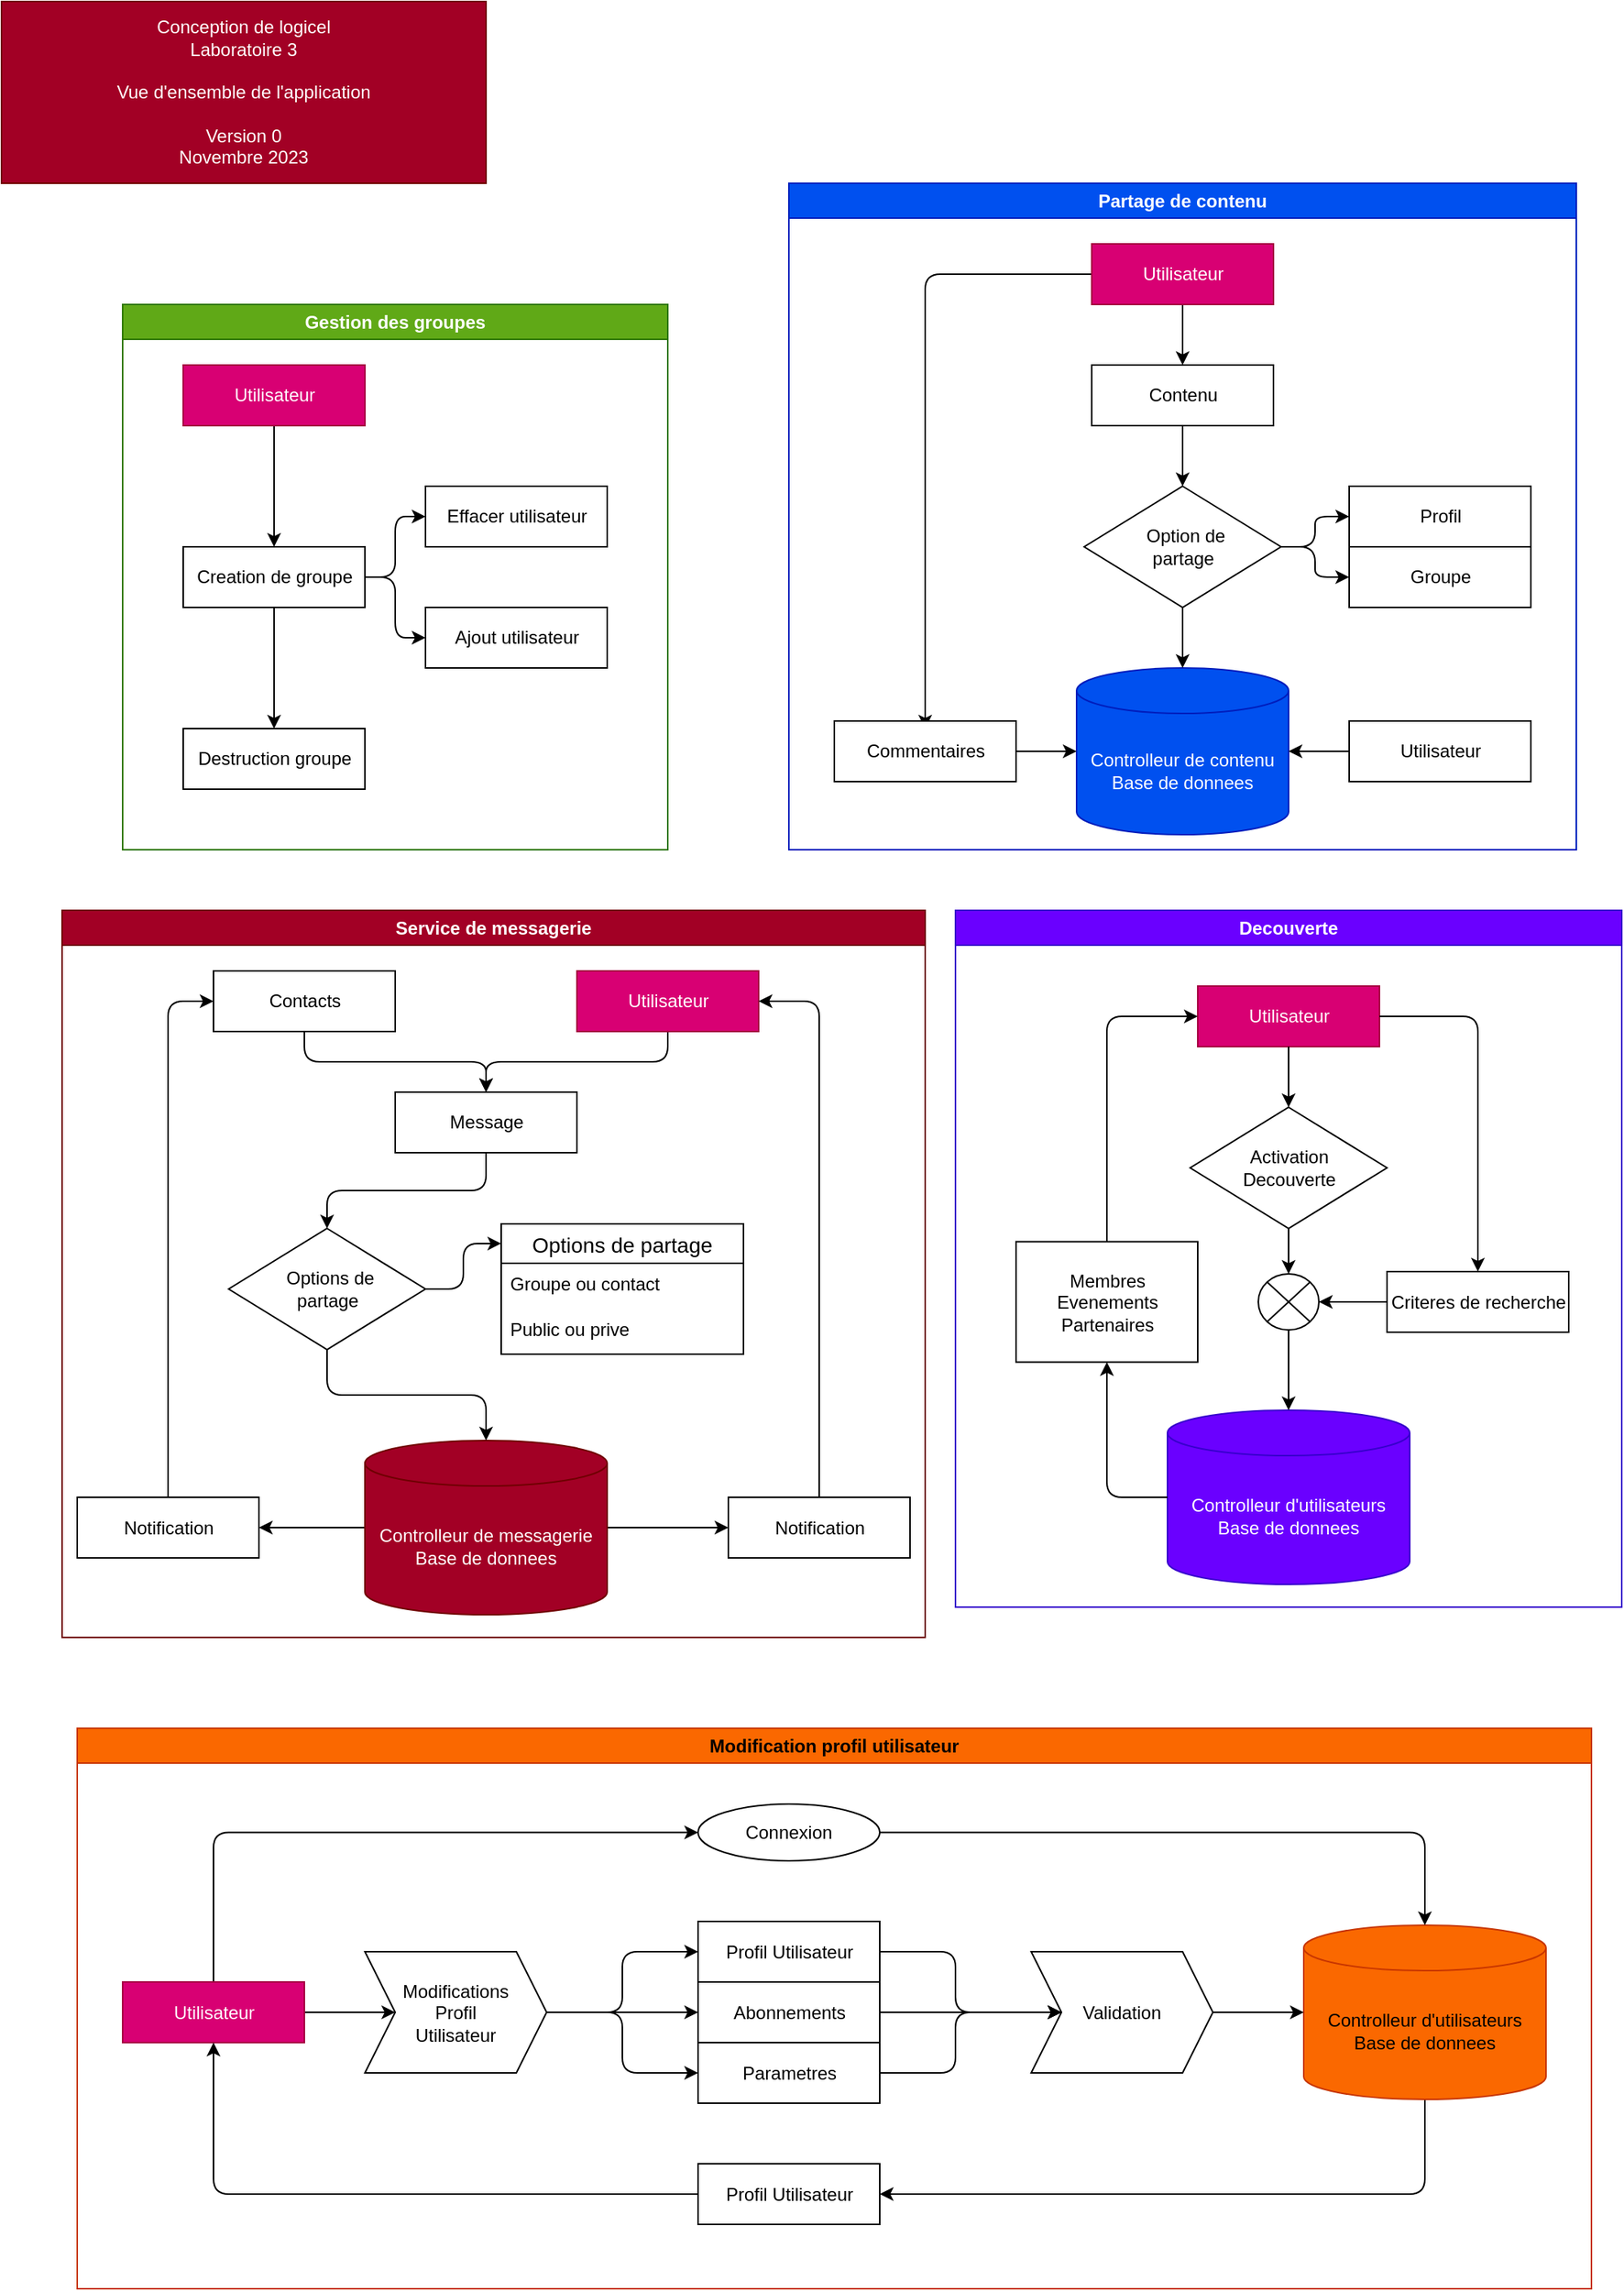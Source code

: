 <mxfile>
    <diagram id="haCYDGVRe8IbIqYVvX6t" name="VUE D&quot;ENSEMBLE">
        <mxGraphModel dx="1035" dy="927" grid="1" gridSize="10" guides="1" tooltips="1" connect="1" arrows="1" fold="1" page="1" pageScale="1" pageWidth="1100" pageHeight="1700" math="0" shadow="0">
            <root>
                <mxCell id="0"/>
                <mxCell id="1" parent="0"/>
                <mxCell id="2" value="Conception de logicel&lt;br&gt;Laboratoire 3&lt;br&gt;&lt;br&gt;Vue d'ensemble de l'application&lt;br&gt;&lt;br&gt;Version 0&lt;br&gt;Novembre 2023" style="rounded=0;whiteSpace=wrap;html=1;fillColor=#a20025;fontColor=#ffffff;strokeColor=#6F0000;" parent="1" vertex="1">
                    <mxGeometry width="320" height="120" as="geometry"/>
                </mxCell>
                <mxCell id="10" style="edgeStyle=orthogonalEdgeStyle;html=1;exitX=0.5;exitY=1;exitDx=0;exitDy=0;" parent="1" source="3" target="4" edge="1">
                    <mxGeometry relative="1" as="geometry"/>
                </mxCell>
                <mxCell id="3" value="Utilisateur" style="html=1;fillColor=#d80073;fontColor=#ffffff;strokeColor=#A50040;" parent="1" vertex="1">
                    <mxGeometry x="120" y="240" width="120" height="40" as="geometry"/>
                </mxCell>
                <mxCell id="8" style="edgeStyle=orthogonalEdgeStyle;html=1;exitX=1;exitY=0.5;exitDx=0;exitDy=0;entryX=0;entryY=0.5;entryDx=0;entryDy=0;" parent="1" source="4" target="6" edge="1">
                    <mxGeometry relative="1" as="geometry"/>
                </mxCell>
                <mxCell id="9" style="edgeStyle=orthogonalEdgeStyle;html=1;exitX=1;exitY=0.5;exitDx=0;exitDy=0;entryX=0;entryY=0.5;entryDx=0;entryDy=0;" parent="1" source="4" target="5" edge="1">
                    <mxGeometry relative="1" as="geometry"/>
                </mxCell>
                <mxCell id="11" style="edgeStyle=orthogonalEdgeStyle;html=1;exitX=0.5;exitY=1;exitDx=0;exitDy=0;entryX=0.5;entryY=0;entryDx=0;entryDy=0;" parent="1" source="4" target="7" edge="1">
                    <mxGeometry relative="1" as="geometry"/>
                </mxCell>
                <mxCell id="4" value="Creation de groupe" style="html=1;" parent="1" vertex="1">
                    <mxGeometry x="120" y="360" width="120" height="40" as="geometry"/>
                </mxCell>
                <mxCell id="5" value="Ajout utilisateur" style="html=1;" parent="1" vertex="1">
                    <mxGeometry x="280" y="400" width="120" height="40" as="geometry"/>
                </mxCell>
                <mxCell id="6" value="Effacer utilisateur" style="html=1;" parent="1" vertex="1">
                    <mxGeometry x="280" y="320" width="120" height="40" as="geometry"/>
                </mxCell>
                <mxCell id="7" value="Destruction groupe" style="html=1;" parent="1" vertex="1">
                    <mxGeometry x="120" y="480" width="120" height="40" as="geometry"/>
                </mxCell>
                <mxCell id="12" value="Gestion des groupes" style="swimlane;whiteSpace=wrap;html=1;fillColor=#60a917;fontColor=#ffffff;strokeColor=#2D7600;" parent="1" vertex="1">
                    <mxGeometry x="80" y="200" width="360" height="360" as="geometry"/>
                </mxCell>
                <mxCell id="19" style="edgeStyle=orthogonalEdgeStyle;html=1;exitX=0.5;exitY=1;exitDx=0;exitDy=0;" parent="1" source="13" target="18" edge="1">
                    <mxGeometry relative="1" as="geometry"/>
                </mxCell>
                <mxCell id="13" value="Contenu" style="html=1;" parent="1" vertex="1">
                    <mxGeometry x="720" y="240" width="120" height="40" as="geometry"/>
                </mxCell>
                <mxCell id="15" value="Controlleur de contenu&lt;br&gt;Base de donnees" style="shape=cylinder3;whiteSpace=wrap;html=1;boundedLbl=1;backgroundOutline=1;size=15;fillColor=#0050ef;fontColor=#ffffff;strokeColor=#001DBC;" parent="1" vertex="1">
                    <mxGeometry x="710" y="440" width="140" height="110" as="geometry"/>
                </mxCell>
                <mxCell id="17" style="edgeStyle=orthogonalEdgeStyle;html=1;exitX=0.5;exitY=1;exitDx=0;exitDy=0;" parent="1" source="16" target="13" edge="1">
                    <mxGeometry relative="1" as="geometry"/>
                </mxCell>
                <mxCell id="29" style="edgeStyle=orthogonalEdgeStyle;html=1;exitX=0;exitY=0.5;exitDx=0;exitDy=0;entryX=0.5;entryY=0.125;entryDx=0;entryDy=0;entryPerimeter=0;" parent="1" source="16" target="27" edge="1">
                    <mxGeometry relative="1" as="geometry"/>
                </mxCell>
                <mxCell id="16" value="Utilisateur" style="html=1;fillColor=#d80073;fontColor=#ffffff;strokeColor=#A50040;" parent="1" vertex="1">
                    <mxGeometry x="720" y="160" width="120" height="40" as="geometry"/>
                </mxCell>
                <mxCell id="20" style="edgeStyle=orthogonalEdgeStyle;html=1;exitX=0.5;exitY=1;exitDx=0;exitDy=0;" parent="1" source="18" target="15" edge="1">
                    <mxGeometry relative="1" as="geometry"/>
                </mxCell>
                <mxCell id="25" style="edgeStyle=orthogonalEdgeStyle;html=1;exitX=1;exitY=0.5;exitDx=0;exitDy=0;" parent="1" source="18" target="23" edge="1">
                    <mxGeometry relative="1" as="geometry"/>
                </mxCell>
                <mxCell id="26" style="edgeStyle=orthogonalEdgeStyle;html=1;exitX=1;exitY=0.5;exitDx=0;exitDy=0;entryX=0;entryY=0.5;entryDx=0;entryDy=0;" parent="1" source="18" target="24" edge="1">
                    <mxGeometry relative="1" as="geometry"/>
                </mxCell>
                <mxCell id="18" value="&amp;nbsp;Option de&lt;br&gt;partage" style="shape=rhombus;html=1;dashed=0;whitespace=wrap;perimeter=rhombusPerimeter;" parent="1" vertex="1">
                    <mxGeometry x="715" y="320" width="130" height="80" as="geometry"/>
                </mxCell>
                <mxCell id="22" style="edgeStyle=orthogonalEdgeStyle;html=1;exitX=0;exitY=0.5;exitDx=0;exitDy=0;" parent="1" source="21" target="15" edge="1">
                    <mxGeometry relative="1" as="geometry"/>
                </mxCell>
                <mxCell id="21" value="Utilisateur" style="html=1;" parent="1" vertex="1">
                    <mxGeometry x="890" y="475" width="120" height="40" as="geometry"/>
                </mxCell>
                <mxCell id="23" value="Profil" style="html=1;" parent="1" vertex="1">
                    <mxGeometry x="890" y="320" width="120" height="40" as="geometry"/>
                </mxCell>
                <mxCell id="24" value="Groupe" style="html=1;" parent="1" vertex="1">
                    <mxGeometry x="890" y="360" width="120" height="40" as="geometry"/>
                </mxCell>
                <mxCell id="28" style="edgeStyle=orthogonalEdgeStyle;html=1;exitX=1;exitY=0.5;exitDx=0;exitDy=0;" parent="1" source="27" target="15" edge="1">
                    <mxGeometry relative="1" as="geometry"/>
                </mxCell>
                <mxCell id="27" value="Commentaires" style="html=1;" parent="1" vertex="1">
                    <mxGeometry x="550" y="475" width="120" height="40" as="geometry"/>
                </mxCell>
                <mxCell id="30" value="Partage de contenu" style="swimlane;whiteSpace=wrap;html=1;fillColor=#0050ef;fontColor=#ffffff;strokeColor=#001DBC;" parent="1" vertex="1">
                    <mxGeometry x="520" y="120" width="520" height="440" as="geometry"/>
                </mxCell>
                <mxCell id="36" style="edgeStyle=orthogonalEdgeStyle;html=1;exitX=0.5;exitY=1;exitDx=0;exitDy=0;" parent="1" source="31" target="34" edge="1">
                    <mxGeometry relative="1" as="geometry"/>
                </mxCell>
                <mxCell id="31" value="Utilisateur" style="html=1;fillColor=#d80073;fontColor=#ffffff;strokeColor=#A50040;" parent="1" vertex="1">
                    <mxGeometry x="380" y="640" width="120" height="40" as="geometry"/>
                </mxCell>
                <mxCell id="43" style="edgeStyle=orthogonalEdgeStyle;html=1;exitX=0;exitY=0.5;exitDx=0;exitDy=0;exitPerimeter=0;" parent="1" source="32" target="39" edge="1">
                    <mxGeometry relative="1" as="geometry"/>
                </mxCell>
                <mxCell id="47" style="edgeStyle=orthogonalEdgeStyle;html=1;exitX=1;exitY=0.5;exitDx=0;exitDy=0;exitPerimeter=0;" parent="1" source="32" target="46" edge="1">
                    <mxGeometry relative="1" as="geometry"/>
                </mxCell>
                <mxCell id="32" value="Controlleur de messagerie&lt;br&gt;Base de donnees" style="shape=cylinder3;whiteSpace=wrap;html=1;boundedLbl=1;backgroundOutline=1;size=15;fillColor=#a20025;fontColor=#ffffff;strokeColor=#6F0000;" parent="1" vertex="1">
                    <mxGeometry x="240" y="950" width="160" height="115" as="geometry"/>
                </mxCell>
                <mxCell id="44" style="edgeStyle=orthogonalEdgeStyle;html=1;exitX=0.5;exitY=1;exitDx=0;exitDy=0;" parent="1" source="33" target="34" edge="1">
                    <mxGeometry relative="1" as="geometry"/>
                </mxCell>
                <mxCell id="33" value="Contacts" style="html=1;" parent="1" vertex="1">
                    <mxGeometry x="140" y="640" width="120" height="40" as="geometry"/>
                </mxCell>
                <mxCell id="37" style="edgeStyle=orthogonalEdgeStyle;html=1;exitX=0.5;exitY=1;exitDx=0;exitDy=0;" parent="1" source="34" target="35" edge="1">
                    <mxGeometry relative="1" as="geometry"/>
                </mxCell>
                <mxCell id="34" value="Message" style="html=1;" parent="1" vertex="1">
                    <mxGeometry x="260" y="720" width="120" height="40" as="geometry"/>
                </mxCell>
                <mxCell id="42" style="edgeStyle=orthogonalEdgeStyle;html=1;exitX=0.5;exitY=1;exitDx=0;exitDy=0;" parent="1" source="35" target="32" edge="1">
                    <mxGeometry relative="1" as="geometry"/>
                </mxCell>
                <mxCell id="62" style="edgeStyle=orthogonalEdgeStyle;html=1;exitX=1;exitY=0.5;exitDx=0;exitDy=0;entryX=0;entryY=0.151;entryDx=0;entryDy=0;entryPerimeter=0;" parent="1" source="35" target="57" edge="1">
                    <mxGeometry relative="1" as="geometry"/>
                </mxCell>
                <mxCell id="35" value="&amp;nbsp;Options de&lt;br&gt;partage" style="shape=rhombus;html=1;dashed=0;whitespace=wrap;perimeter=rhombusPerimeter;" parent="1" vertex="1">
                    <mxGeometry x="150" y="810" width="130" height="80" as="geometry"/>
                </mxCell>
                <mxCell id="55" style="edgeStyle=orthogonalEdgeStyle;html=1;exitX=0.5;exitY=0;exitDx=0;exitDy=0;entryX=0;entryY=0.5;entryDx=0;entryDy=0;" parent="1" source="39" target="33" edge="1">
                    <mxGeometry relative="1" as="geometry"/>
                </mxCell>
                <mxCell id="39" value="Notification" style="html=1;" parent="1" vertex="1">
                    <mxGeometry x="50" y="987.5" width="120" height="40" as="geometry"/>
                </mxCell>
                <mxCell id="56" style="edgeStyle=orthogonalEdgeStyle;html=1;exitX=0.5;exitY=0;exitDx=0;exitDy=0;entryX=1;entryY=0.5;entryDx=0;entryDy=0;" parent="1" source="46" target="31" edge="1">
                    <mxGeometry relative="1" as="geometry"/>
                </mxCell>
                <mxCell id="46" value="Notification" style="html=1;" parent="1" vertex="1">
                    <mxGeometry x="480" y="987.5" width="120" height="40" as="geometry"/>
                </mxCell>
                <mxCell id="57" value="Options de partage" style="swimlane;fontStyle=0;childLayout=stackLayout;horizontal=1;startSize=26;horizontalStack=0;resizeParent=1;resizeParentMax=0;resizeLast=0;collapsible=1;marginBottom=0;align=center;fontSize=14;" parent="1" vertex="1">
                    <mxGeometry x="330" y="807" width="160" height="86" as="geometry"/>
                </mxCell>
                <mxCell id="58" value="Groupe ou contact" style="text;strokeColor=none;fillColor=none;spacingLeft=4;spacingRight=4;overflow=hidden;rotatable=0;points=[[0,0.5],[1,0.5]];portConstraint=eastwest;fontSize=12;" parent="57" vertex="1">
                    <mxGeometry y="26" width="160" height="30" as="geometry"/>
                </mxCell>
                <mxCell id="59" value="Public ou prive " style="text;strokeColor=none;fillColor=none;spacingLeft=4;spacingRight=4;overflow=hidden;rotatable=0;points=[[0,0.5],[1,0.5]];portConstraint=eastwest;fontSize=12;" parent="57" vertex="1">
                    <mxGeometry y="56" width="160" height="30" as="geometry"/>
                </mxCell>
                <mxCell id="63" value="Service de messagerie" style="swimlane;whiteSpace=wrap;html=1;fillColor=#a20025;fontColor=#ffffff;strokeColor=#6F0000;" parent="1" vertex="1">
                    <mxGeometry x="40" y="600" width="570" height="480" as="geometry"/>
                </mxCell>
                <mxCell id="78" value="Decouverte" style="swimlane;whiteSpace=wrap;html=1;fillColor=#6a00ff;fontColor=#ffffff;strokeColor=#3700CC;" parent="1" vertex="1">
                    <mxGeometry x="630" y="600" width="440" height="460" as="geometry"/>
                </mxCell>
                <mxCell id="64" value="Controlleur d'utilisateurs&lt;br&gt;Base de donnees" style="shape=cylinder3;whiteSpace=wrap;html=1;boundedLbl=1;backgroundOutline=1;size=15;fillColor=#6a00ff;fontColor=#ffffff;strokeColor=#3700CC;" parent="78" vertex="1">
                    <mxGeometry x="140" y="330" width="160" height="115" as="geometry"/>
                </mxCell>
                <mxCell id="65" value="Utilisateur" style="html=1;fillColor=#d80073;fontColor=#ffffff;strokeColor=#A50040;" parent="78" vertex="1">
                    <mxGeometry x="160" y="50" width="120" height="40" as="geometry"/>
                </mxCell>
                <mxCell id="66" value="Activation&lt;br&gt;Decouverte" style="shape=rhombus;html=1;dashed=0;whitespace=wrap;perimeter=rhombusPerimeter;" parent="78" vertex="1">
                    <mxGeometry x="155" y="130" width="130" height="80" as="geometry"/>
                </mxCell>
                <mxCell id="68" style="edgeStyle=orthogonalEdgeStyle;html=1;exitX=0.5;exitY=1;exitDx=0;exitDy=0;" parent="78" source="65" target="66" edge="1">
                    <mxGeometry relative="1" as="geometry"/>
                </mxCell>
                <mxCell id="73" style="edgeStyle=orthogonalEdgeStyle;html=1;exitX=0.5;exitY=1;exitDx=0;exitDy=0;" parent="78" source="67" target="64" edge="1">
                    <mxGeometry relative="1" as="geometry"/>
                </mxCell>
                <mxCell id="67" value="" style="shape=sumEllipse;perimeter=ellipsePerimeter;whiteSpace=wrap;html=1;backgroundOutline=1;" parent="78" vertex="1">
                    <mxGeometry x="200" y="240" width="40" height="37" as="geometry"/>
                </mxCell>
                <mxCell id="69" style="edgeStyle=orthogonalEdgeStyle;html=1;exitX=0.5;exitY=1;exitDx=0;exitDy=0;" parent="78" source="66" target="67" edge="1">
                    <mxGeometry relative="1" as="geometry"/>
                </mxCell>
                <mxCell id="72" style="edgeStyle=orthogonalEdgeStyle;html=1;exitX=0;exitY=0.5;exitDx=0;exitDy=0;entryX=1;entryY=0.5;entryDx=0;entryDy=0;" parent="78" source="70" target="67" edge="1">
                    <mxGeometry relative="1" as="geometry"/>
                </mxCell>
                <mxCell id="70" value="Criteres de recherche" style="html=1;" parent="78" vertex="1">
                    <mxGeometry x="285" y="238.5" width="120" height="40" as="geometry"/>
                </mxCell>
                <mxCell id="71" style="edgeStyle=orthogonalEdgeStyle;html=1;exitX=1;exitY=0.5;exitDx=0;exitDy=0;" parent="78" source="65" target="70" edge="1">
                    <mxGeometry relative="1" as="geometry"/>
                </mxCell>
                <mxCell id="75" style="edgeStyle=orthogonalEdgeStyle;html=1;exitX=0.5;exitY=0;exitDx=0;exitDy=0;entryX=0;entryY=0.5;entryDx=0;entryDy=0;" parent="78" source="74" target="65" edge="1">
                    <mxGeometry relative="1" as="geometry"/>
                </mxCell>
                <mxCell id="74" value="Membres&lt;br&gt;Evenements&lt;br&gt;Partenaires" style="html=1;" parent="78" vertex="1">
                    <mxGeometry x="40" y="218.75" width="120" height="79.5" as="geometry"/>
                </mxCell>
                <mxCell id="77" style="edgeStyle=orthogonalEdgeStyle;html=1;exitX=0;exitY=0.5;exitDx=0;exitDy=0;exitPerimeter=0;" parent="78" source="64" target="74" edge="1">
                    <mxGeometry relative="1" as="geometry"/>
                </mxCell>
                <mxCell id="88" style="edgeStyle=orthogonalEdgeStyle;html=1;exitX=0.5;exitY=1;exitDx=0;exitDy=0;exitPerimeter=0;entryX=1;entryY=0.5;entryDx=0;entryDy=0;" parent="1" source="80" target="84" edge="1">
                    <mxGeometry relative="1" as="geometry"/>
                </mxCell>
                <mxCell id="80" value="Controlleur d'utilisateurs&lt;br&gt;Base de donnees" style="shape=cylinder3;whiteSpace=wrap;html=1;boundedLbl=1;backgroundOutline=1;size=15;fillColor=#fa6800;fontColor=#000000;strokeColor=#C73500;" parent="1" vertex="1">
                    <mxGeometry x="860" y="1270" width="160" height="115" as="geometry"/>
                </mxCell>
                <mxCell id="86" style="edgeStyle=orthogonalEdgeStyle;html=1;exitX=0.5;exitY=0;exitDx=0;exitDy=0;entryX=0;entryY=0.5;entryDx=0;entryDy=0;" parent="1" source="81" target="85" edge="1">
                    <mxGeometry relative="1" as="geometry"/>
                </mxCell>
                <mxCell id="101" style="edgeStyle=orthogonalEdgeStyle;html=1;exitX=1;exitY=0.5;exitDx=0;exitDy=0;" parent="1" source="81" target="83" edge="1">
                    <mxGeometry relative="1" as="geometry"/>
                </mxCell>
                <mxCell id="81" value="Utilisateur" style="html=1;fillColor=#d80073;fontColor=#ffffff;strokeColor=#A50040;" parent="1" vertex="1">
                    <mxGeometry x="80" y="1307.5" width="120" height="40" as="geometry"/>
                </mxCell>
                <mxCell id="94" style="edgeStyle=orthogonalEdgeStyle;html=1;exitX=1;exitY=0.5;exitDx=0;exitDy=0;" parent="1" source="83" target="91" edge="1">
                    <mxGeometry relative="1" as="geometry"/>
                </mxCell>
                <mxCell id="95" style="edgeStyle=orthogonalEdgeStyle;html=1;exitX=1;exitY=0.5;exitDx=0;exitDy=0;entryX=0;entryY=0.5;entryDx=0;entryDy=0;" parent="1" source="83" target="93" edge="1">
                    <mxGeometry relative="1" as="geometry"/>
                </mxCell>
                <mxCell id="96" style="edgeStyle=orthogonalEdgeStyle;html=1;exitX=1;exitY=0.5;exitDx=0;exitDy=0;" parent="1" source="83" target="92" edge="1">
                    <mxGeometry relative="1" as="geometry"/>
                </mxCell>
                <mxCell id="83" value="Modifications&lt;br&gt;Profil&lt;br&gt;Utilisateur" style="shape=step;perimeter=stepPerimeter;whiteSpace=wrap;html=1;fixedSize=1;" parent="1" vertex="1">
                    <mxGeometry x="240" y="1287.5" width="120" height="80" as="geometry"/>
                </mxCell>
                <mxCell id="89" style="edgeStyle=orthogonalEdgeStyle;html=1;exitX=0;exitY=0.5;exitDx=0;exitDy=0;" parent="1" source="84" target="81" edge="1">
                    <mxGeometry relative="1" as="geometry"/>
                </mxCell>
                <mxCell id="84" value="Profil Utilisateur" style="html=1;" parent="1" vertex="1">
                    <mxGeometry x="460" y="1427.5" width="120" height="40" as="geometry"/>
                </mxCell>
                <mxCell id="87" style="edgeStyle=orthogonalEdgeStyle;html=1;exitX=1;exitY=0.5;exitDx=0;exitDy=0;" parent="1" source="85" target="80" edge="1">
                    <mxGeometry relative="1" as="geometry"/>
                </mxCell>
                <mxCell id="85" value="Connexion" style="ellipse;whiteSpace=wrap;html=1;" parent="1" vertex="1">
                    <mxGeometry x="460" y="1190" width="120" height="37.5" as="geometry"/>
                </mxCell>
                <mxCell id="98" style="edgeStyle=orthogonalEdgeStyle;html=1;exitX=1;exitY=0.5;exitDx=0;exitDy=0;entryX=0;entryY=0.5;entryDx=0;entryDy=0;" parent="1" source="91" target="97" edge="1">
                    <mxGeometry relative="1" as="geometry"/>
                </mxCell>
                <mxCell id="91" value="Profil Utilisateur" style="html=1;" parent="1" vertex="1">
                    <mxGeometry x="460" y="1267.5" width="120" height="40" as="geometry"/>
                </mxCell>
                <mxCell id="99" style="edgeStyle=orthogonalEdgeStyle;html=1;exitX=1;exitY=0.5;exitDx=0;exitDy=0;" parent="1" source="92" target="97" edge="1">
                    <mxGeometry relative="1" as="geometry"/>
                </mxCell>
                <mxCell id="92" value="Abonnements" style="html=1;" parent="1" vertex="1">
                    <mxGeometry x="460" y="1307.5" width="120" height="40" as="geometry"/>
                </mxCell>
                <mxCell id="100" style="edgeStyle=orthogonalEdgeStyle;html=1;exitX=1;exitY=0.5;exitDx=0;exitDy=0;" parent="1" source="93" target="97" edge="1">
                    <mxGeometry relative="1" as="geometry"/>
                </mxCell>
                <mxCell id="93" value="Parametres" style="html=1;" parent="1" vertex="1">
                    <mxGeometry x="460" y="1347.5" width="120" height="40" as="geometry"/>
                </mxCell>
                <mxCell id="102" style="edgeStyle=orthogonalEdgeStyle;html=1;exitX=1;exitY=0.5;exitDx=0;exitDy=0;" parent="1" source="97" target="80" edge="1">
                    <mxGeometry relative="1" as="geometry"/>
                </mxCell>
                <mxCell id="97" value="Validation" style="shape=step;perimeter=stepPerimeter;whiteSpace=wrap;html=1;fixedSize=1;" parent="1" vertex="1">
                    <mxGeometry x="680" y="1287.5" width="120" height="80" as="geometry"/>
                </mxCell>
                <mxCell id="103" value="Modification profil utilisateur" style="swimlane;whiteSpace=wrap;html=1;fillColor=#fa6800;fontColor=#000000;strokeColor=#C73500;" parent="1" vertex="1">
                    <mxGeometry x="50" y="1140" width="1000" height="370" as="geometry"/>
                </mxCell>
            </root>
        </mxGraphModel>
    </diagram>
    <diagram id="UFdiIFnc5HN6pGQML-RX" name="NOTIFICATION">
        <mxGraphModel dx="1479" dy="1324" grid="1" gridSize="10" guides="1" tooltips="1" connect="1" arrows="1" fold="1" page="1" pageScale="1" pageWidth="1400" pageHeight="850" math="0" shadow="0">
            <root>
                <mxCell id="0"/>
                <mxCell id="1" parent="0"/>
                <mxCell id="l0NX0rqQ7C8WN52qhcHU-1" value="Conception de logicel&lt;br&gt;Laboratoire 3&lt;br&gt;&lt;br&gt;Gestion des notifications&lt;br&gt;&lt;br&gt;Version 0&lt;br&gt;Novembre 2023" style="rounded=0;whiteSpace=wrap;html=1;fillColor=#a20025;fontColor=#ffffff;strokeColor=#6F0000;" parent="1" vertex="1">
                    <mxGeometry x="1080" width="320" height="120" as="geometry"/>
                </mxCell>
                <mxCell id="R3AlAm0W0zi-2Ks8pdnL-26" style="edgeStyle=orthogonalEdgeStyle;html=1;exitX=0.5;exitY=1;exitDx=0;exitDy=0;exitPerimeter=0;" parent="1" source="R3AlAm0W0zi-2Ks8pdnL-1" target="R3AlAm0W0zi-2Ks8pdnL-25" edge="1">
                    <mxGeometry relative="1" as="geometry"/>
                </mxCell>
                <mxCell id="R3AlAm0W0zi-2Ks8pdnL-36" style="edgeStyle=orthogonalEdgeStyle;html=1;exitX=1;exitY=0.5;exitDx=0;exitDy=0;exitPerimeter=0;" parent="1" source="R3AlAm0W0zi-2Ks8pdnL-1" target="R3AlAm0W0zi-2Ks8pdnL-35" edge="1">
                    <mxGeometry relative="1" as="geometry"/>
                </mxCell>
                <mxCell id="R3AlAm0W0zi-2Ks8pdnL-56" style="edgeStyle=orthogonalEdgeStyle;html=1;exitX=0.145;exitY=0;exitDx=0;exitDy=4.35;exitPerimeter=0;entryX=1;entryY=0.5;entryDx=0;entryDy=0;" parent="1" source="R3AlAm0W0zi-2Ks8pdnL-1" target="R3AlAm0W0zi-2Ks8pdnL-22" edge="1">
                    <mxGeometry relative="1" as="geometry">
                        <Array as="points">
                            <mxPoint x="698" y="160"/>
                        </Array>
                    </mxGeometry>
                </mxCell>
                <mxCell id="R3AlAm0W0zi-2Ks8pdnL-1" value="Controlleur de messagerie&lt;br&gt;Base de donnees" style="shape=cylinder3;whiteSpace=wrap;html=1;boundedLbl=1;backgroundOutline=1;size=15;fillColor=#a20025;fontColor=#ffffff;strokeColor=#6F0000;" parent="1" vertex="1">
                    <mxGeometry x="675" y="325" width="160" height="115" as="geometry"/>
                </mxCell>
                <mxCell id="R3AlAm0W0zi-2Ks8pdnL-51" style="edgeStyle=orthogonalEdgeStyle;html=1;exitX=0.5;exitY=1;exitDx=0;exitDy=0;entryX=0.5;entryY=0;entryDx=0;entryDy=0;" parent="1" source="R3AlAm0W0zi-2Ks8pdnL-2" target="R3AlAm0W0zi-2Ks8pdnL-50" edge="1">
                    <mxGeometry relative="1" as="geometry"/>
                </mxCell>
                <mxCell id="R3AlAm0W0zi-2Ks8pdnL-52" style="edgeStyle=orthogonalEdgeStyle;html=1;exitX=0.5;exitY=1;exitDx=0;exitDy=0;" parent="1" source="R3AlAm0W0zi-2Ks8pdnL-2" target="R3AlAm0W0zi-2Ks8pdnL-10" edge="1">
                    <mxGeometry relative="1" as="geometry"/>
                </mxCell>
                <mxCell id="R3AlAm0W0zi-2Ks8pdnL-2" value="Partenaire" style="rounded=0;whiteSpace=wrap;html=1;fillColor=#d80073;fontColor=#ffffff;strokeColor=#A50040;" parent="1" vertex="1">
                    <mxGeometry x="205" y="140" width="120" height="40" as="geometry"/>
                </mxCell>
                <mxCell id="6qpf-OhKiiXSJHIyFdE2-2" style="edgeStyle=orthogonalEdgeStyle;html=1;exitX=0.5;exitY=1;exitDx=0;exitDy=0;entryX=0.5;entryY=0;entryDx=0;entryDy=0;" parent="1" source="R3AlAm0W0zi-2Ks8pdnL-3" target="6qpf-OhKiiXSJHIyFdE2-1" edge="1">
                    <mxGeometry relative="1" as="geometry"/>
                </mxCell>
                <mxCell id="Zm-BFcqicCEameqNaV_R-4" style="edgeStyle=none;html=1;exitX=1;exitY=0.5;exitDx=0;exitDy=0;" edge="1" parent="1" source="R3AlAm0W0zi-2Ks8pdnL-3" target="Zm-BFcqicCEameqNaV_R-2">
                    <mxGeometry relative="1" as="geometry"/>
                </mxCell>
                <mxCell id="Zm-BFcqicCEameqNaV_R-5" style="edgeStyle=orthogonalEdgeStyle;html=1;exitX=1;exitY=0.5;exitDx=0;exitDy=0;entryX=0;entryY=0.5;entryDx=0;entryDy=0;" edge="1" parent="1" source="R3AlAm0W0zi-2Ks8pdnL-3" target="Zm-BFcqicCEameqNaV_R-1">
                    <mxGeometry relative="1" as="geometry"/>
                </mxCell>
                <mxCell id="Zm-BFcqicCEameqNaV_R-6" style="edgeStyle=orthogonalEdgeStyle;html=1;exitX=1;exitY=0.5;exitDx=0;exitDy=0;entryX=0;entryY=0.5;entryDx=0;entryDy=0;" edge="1" parent="1" source="R3AlAm0W0zi-2Ks8pdnL-3" target="Zm-BFcqicCEameqNaV_R-3">
                    <mxGeometry relative="1" as="geometry"/>
                </mxCell>
                <mxCell id="R3AlAm0W0zi-2Ks8pdnL-3" value="Type d'envoi?" style="rhombus;whiteSpace=wrap;html=1;" parent="1" vertex="1">
                    <mxGeometry x="180" y="660" width="120" height="80" as="geometry"/>
                </mxCell>
                <mxCell id="R3AlAm0W0zi-2Ks8pdnL-54" style="edgeStyle=orthogonalEdgeStyle;html=1;exitX=0.5;exitY=1;exitDx=0;exitDy=0;" parent="1" source="R3AlAm0W0zi-2Ks8pdnL-10" target="R3AlAm0W0zi-2Ks8pdnL-27" edge="1">
                    <mxGeometry relative="1" as="geometry"/>
                </mxCell>
                <mxCell id="R3AlAm0W0zi-2Ks8pdnL-10" value="Contenu" style="rounded=0;whiteSpace=wrap;html=1;" parent="1" vertex="1">
                    <mxGeometry x="305" y="240" width="120" height="60" as="geometry"/>
                </mxCell>
                <mxCell id="R3AlAm0W0zi-2Ks8pdnL-21" style="edgeStyle=orthogonalEdgeStyle;html=1;exitX=1;exitY=0.5;exitDx=0;exitDy=0;" parent="1" source="R3AlAm0W0zi-2Ks8pdnL-19" target="R3AlAm0W0zi-2Ks8pdnL-1" edge="1">
                    <mxGeometry relative="1" as="geometry"/>
                </mxCell>
                <mxCell id="R3AlAm0W0zi-2Ks8pdnL-19" value="Sauvegarde" style="shape=step;perimeter=stepPerimeter;whiteSpace=wrap;html=1;fixedSize=1;" parent="1" vertex="1">
                    <mxGeometry x="515" y="342.5" width="120" height="80" as="geometry"/>
                </mxCell>
                <mxCell id="R3AlAm0W0zi-2Ks8pdnL-23" style="edgeStyle=orthogonalEdgeStyle;html=1;exitX=0;exitY=0.5;exitDx=0;exitDy=0;" parent="1" source="R3AlAm0W0zi-2Ks8pdnL-22" target="R3AlAm0W0zi-2Ks8pdnL-2" edge="1">
                    <mxGeometry relative="1" as="geometry"/>
                </mxCell>
                <mxCell id="R3AlAm0W0zi-2Ks8pdnL-22" value="Notification" style="rounded=0;whiteSpace=wrap;html=1;" parent="1" vertex="1">
                    <mxGeometry x="435" y="140" width="120" height="40" as="geometry"/>
                </mxCell>
                <mxCell id="R3AlAm0W0zi-2Ks8pdnL-25" value="Journal d'activites" style="rounded=0;whiteSpace=wrap;html=1;" parent="1" vertex="1">
                    <mxGeometry x="695" y="492.5" width="120" height="60" as="geometry"/>
                </mxCell>
                <mxCell id="R3AlAm0W0zi-2Ks8pdnL-55" style="edgeStyle=orthogonalEdgeStyle;html=1;exitX=1;exitY=0.5;exitDx=0;exitDy=0;" parent="1" source="R3AlAm0W0zi-2Ks8pdnL-27" target="R3AlAm0W0zi-2Ks8pdnL-19" edge="1">
                    <mxGeometry relative="1" as="geometry"/>
                </mxCell>
                <mxCell id="R3AlAm0W0zi-2Ks8pdnL-27" value="" style="shape=sumEllipse;perimeter=ellipsePerimeter;whiteSpace=wrap;html=1;backgroundOutline=1;" parent="1" vertex="1">
                    <mxGeometry x="325" y="342.5" width="80" height="80" as="geometry"/>
                </mxCell>
                <mxCell id="R3AlAm0W0zi-2Ks8pdnL-39" style="edgeStyle=orthogonalEdgeStyle;html=1;exitX=1;exitY=0.5;exitDx=0;exitDy=0;" parent="1" source="R3AlAm0W0zi-2Ks8pdnL-35" target="R3AlAm0W0zi-2Ks8pdnL-38" edge="1">
                    <mxGeometry relative="1" as="geometry"/>
                </mxCell>
                <mxCell id="R3AlAm0W0zi-2Ks8pdnL-35" value="Conditions&lt;br&gt;d'envoi&lt;br&gt;atteintes?" style="rhombus;whiteSpace=wrap;html=1;" parent="1" vertex="1">
                    <mxGeometry x="875" y="342.5" width="120" height="80" as="geometry"/>
                </mxCell>
                <mxCell id="R3AlAm0W0zi-2Ks8pdnL-42" style="edgeStyle=orthogonalEdgeStyle;html=1;exitX=0.5;exitY=0;exitDx=0;exitDy=0;entryX=1;entryY=0.5;entryDx=0;entryDy=0;" parent="1" source="R3AlAm0W0zi-2Ks8pdnL-37" target="R3AlAm0W0zi-2Ks8pdnL-41" edge="1">
                    <mxGeometry relative="1" as="geometry"/>
                </mxCell>
                <mxCell id="R3AlAm0W0zi-2Ks8pdnL-37" value="Destinataire" style="rounded=0;whiteSpace=wrap;html=1;" parent="1" vertex="1">
                    <mxGeometry x="1175" y="362.5" width="120" height="40" as="geometry"/>
                </mxCell>
                <mxCell id="R3AlAm0W0zi-2Ks8pdnL-40" style="edgeStyle=orthogonalEdgeStyle;html=1;exitX=1;exitY=0.5;exitDx=0;exitDy=0;" parent="1" source="R3AlAm0W0zi-2Ks8pdnL-38" target="R3AlAm0W0zi-2Ks8pdnL-37" edge="1">
                    <mxGeometry relative="1" as="geometry"/>
                </mxCell>
                <mxCell id="R3AlAm0W0zi-2Ks8pdnL-38" value="Envoi" style="shape=step;perimeter=stepPerimeter;whiteSpace=wrap;html=1;fixedSize=1;" parent="1" vertex="1">
                    <mxGeometry x="1025" y="342.5" width="120" height="80" as="geometry"/>
                </mxCell>
                <mxCell id="R3AlAm0W0zi-2Ks8pdnL-46" style="edgeStyle=orthogonalEdgeStyle;html=1;exitX=0;exitY=0.5;exitDx=0;exitDy=0;" parent="1" source="R3AlAm0W0zi-2Ks8pdnL-41" target="R3AlAm0W0zi-2Ks8pdnL-45" edge="1">
                    <mxGeometry relative="1" as="geometry"/>
                </mxCell>
                <mxCell id="R3AlAm0W0zi-2Ks8pdnL-41" value="Lu?" style="rhombus;whiteSpace=wrap;html=1;" parent="1" vertex="1">
                    <mxGeometry x="1025" y="220" width="120" height="80" as="geometry"/>
                </mxCell>
                <mxCell id="R3AlAm0W0zi-2Ks8pdnL-47" style="edgeStyle=orthogonalEdgeStyle;html=1;exitX=0;exitY=0.5;exitDx=0;exitDy=0;entryX=0.855;entryY=0;entryDx=0;entryDy=4.35;entryPerimeter=0;" parent="1" source="R3AlAm0W0zi-2Ks8pdnL-45" target="R3AlAm0W0zi-2Ks8pdnL-1" edge="1">
                    <mxGeometry relative="1" as="geometry"/>
                </mxCell>
                <mxCell id="R3AlAm0W0zi-2Ks8pdnL-45" value="Notification" style="rounded=0;whiteSpace=wrap;html=1;" parent="1" vertex="1">
                    <mxGeometry x="875" y="240" width="120" height="40" as="geometry"/>
                </mxCell>
                <mxCell id="R3AlAm0W0zi-2Ks8pdnL-53" style="edgeStyle=orthogonalEdgeStyle;html=1;exitX=0.5;exitY=1;exitDx=0;exitDy=0;entryX=0;entryY=0.5;entryDx=0;entryDy=0;" parent="1" source="R3AlAm0W0zi-2Ks8pdnL-50" target="R3AlAm0W0zi-2Ks8pdnL-27" edge="1">
                    <mxGeometry relative="1" as="geometry"/>
                </mxCell>
                <mxCell id="R3AlAm0W0zi-2Ks8pdnL-50" value="Configuration Parametres&lt;br&gt;message" style="rounded=0;whiteSpace=wrap;html=1;fillColor=#0050ef;fontColor=#ffffff;strokeColor=#001DBC;" parent="1" vertex="1">
                    <mxGeometry x="105" y="240" width="120" height="60" as="geometry"/>
                </mxCell>
                <mxCell id="6qpf-OhKiiXSJHIyFdE2-3" style="edgeStyle=orthogonalEdgeStyle;html=1;exitX=1;exitY=0.5;exitDx=0;exitDy=0;" parent="1" source="R3AlAm0W0zi-2Ks8pdnL-57" target="R3AlAm0W0zi-2Ks8pdnL-3" edge="1">
                    <mxGeometry relative="1" as="geometry"/>
                </mxCell>
                <mxCell id="R3AlAm0W0zi-2Ks8pdnL-57" value="Partenaire" style="rounded=0;whiteSpace=wrap;html=1;fillColor=#d80073;fontColor=#ffffff;strokeColor=#A50040;" parent="1" vertex="1">
                    <mxGeometry x="70" y="680" width="80" height="40" as="geometry"/>
                </mxCell>
                <mxCell id="6qpf-OhKiiXSJHIyFdE2-1" value="Retour" style="ellipse;html=1;shape=endState;fillColor=#000000;strokeColor=#ff0000;" parent="1" vertex="1">
                    <mxGeometry x="212.5" y="770" width="55" height="50" as="geometry"/>
                </mxCell>
                <mxCell id="Zm-BFcqicCEameqNaV_R-1" value="Contenu Professionel" style="rounded=0;whiteSpace=wrap;html=1;" vertex="1" parent="1">
                    <mxGeometry x="350" y="640" width="130" height="40" as="geometry"/>
                </mxCell>
                <mxCell id="Zm-BFcqicCEameqNaV_R-2" value="Information generale" style="rounded=0;whiteSpace=wrap;html=1;" vertex="1" parent="1">
                    <mxGeometry x="350" y="680" width="130" height="40" as="geometry"/>
                </mxCell>
                <mxCell id="Zm-BFcqicCEameqNaV_R-3" value="Alerte" style="rounded=0;whiteSpace=wrap;html=1;" vertex="1" parent="1">
                    <mxGeometry x="350" y="720" width="130" height="40" as="geometry"/>
                </mxCell>
                <mxCell id="Zm-BFcqicCEameqNaV_R-8" style="edgeStyle=orthogonalEdgeStyle;html=1;exitX=0.5;exitY=1;exitDx=0;exitDy=0;entryX=0.5;entryY=0;entryDx=0;entryDy=0;" edge="1" source="Zm-BFcqicCEameqNaV_R-12" target="Zm-BFcqicCEameqNaV_R-15" parent="1">
                    <mxGeometry relative="1" as="geometry"/>
                </mxCell>
                <mxCell id="Zm-BFcqicCEameqNaV_R-9" style="edgeStyle=none;html=1;exitX=1;exitY=0.5;exitDx=0;exitDy=0;" edge="1" source="Zm-BFcqicCEameqNaV_R-12" target="Zm-BFcqicCEameqNaV_R-17" parent="1">
                    <mxGeometry relative="1" as="geometry"/>
                </mxCell>
                <mxCell id="Zm-BFcqicCEameqNaV_R-10" style="edgeStyle=orthogonalEdgeStyle;html=1;exitX=1;exitY=0.5;exitDx=0;exitDy=0;entryX=0;entryY=0.5;entryDx=0;entryDy=0;" edge="1" source="Zm-BFcqicCEameqNaV_R-12" target="Zm-BFcqicCEameqNaV_R-16" parent="1">
                    <mxGeometry relative="1" as="geometry"/>
                </mxCell>
                <mxCell id="Zm-BFcqicCEameqNaV_R-11" style="edgeStyle=orthogonalEdgeStyle;html=1;exitX=1;exitY=0.5;exitDx=0;exitDy=0;entryX=0;entryY=0.5;entryDx=0;entryDy=0;" edge="1" source="Zm-BFcqicCEameqNaV_R-12" target="Zm-BFcqicCEameqNaV_R-18" parent="1">
                    <mxGeometry relative="1" as="geometry"/>
                </mxCell>
                <mxCell id="Zm-BFcqicCEameqNaV_R-12" value="Public cible?" style="rhombus;whiteSpace=wrap;html=1;" vertex="1" parent="1">
                    <mxGeometry x="620" y="660" width="120" height="80" as="geometry"/>
                </mxCell>
                <mxCell id="Zm-BFcqicCEameqNaV_R-13" style="edgeStyle=orthogonalEdgeStyle;html=1;exitX=1;exitY=0.5;exitDx=0;exitDy=0;" edge="1" source="Zm-BFcqicCEameqNaV_R-14" target="Zm-BFcqicCEameqNaV_R-12" parent="1">
                    <mxGeometry relative="1" as="geometry"/>
                </mxCell>
                <mxCell id="Zm-BFcqicCEameqNaV_R-14" value="Partenaire" style="rounded=0;whiteSpace=wrap;html=1;fillColor=#d80073;fontColor=#ffffff;strokeColor=#A50040;" vertex="1" parent="1">
                    <mxGeometry x="510" y="680" width="80" height="40" as="geometry"/>
                </mxCell>
                <mxCell id="Zm-BFcqicCEameqNaV_R-15" value="Retour" style="ellipse;html=1;shape=endState;fillColor=#000000;strokeColor=#ff0000;" vertex="1" parent="1">
                    <mxGeometry x="652.5" y="770" width="55" height="50" as="geometry"/>
                </mxCell>
                <mxCell id="Zm-BFcqicCEameqNaV_R-16" value="Tous les clients" style="rounded=0;whiteSpace=wrap;html=1;" vertex="1" parent="1">
                    <mxGeometry x="790" y="640" width="110" height="40" as="geometry"/>
                </mxCell>
                <mxCell id="Zm-BFcqicCEameqNaV_R-17" value="Clients VIP" style="rounded=0;whiteSpace=wrap;html=1;" vertex="1" parent="1">
                    <mxGeometry x="790" y="680" width="110" height="40" as="geometry"/>
                </mxCell>
                <mxCell id="Zm-BFcqicCEameqNaV_R-18" value="Proximité" style="rounded=0;whiteSpace=wrap;html=1;" vertex="1" parent="1">
                    <mxGeometry x="790" y="720" width="110" height="40" as="geometry"/>
                </mxCell>
                <mxCell id="Zm-BFcqicCEameqNaV_R-20" style="edgeStyle=orthogonalEdgeStyle;html=1;exitX=0.5;exitY=1;exitDx=0;exitDy=0;entryX=0.5;entryY=0;entryDx=0;entryDy=0;" edge="1" source="Zm-BFcqicCEameqNaV_R-24" target="Zm-BFcqicCEameqNaV_R-27" parent="1">
                    <mxGeometry relative="1" as="geometry"/>
                </mxCell>
                <mxCell id="Zm-BFcqicCEameqNaV_R-22" style="edgeStyle=orthogonalEdgeStyle;html=1;exitX=1;exitY=0.5;exitDx=0;exitDy=0;entryX=0;entryY=0.5;entryDx=0;entryDy=0;" edge="1" source="Zm-BFcqicCEameqNaV_R-24" target="Zm-BFcqicCEameqNaV_R-28" parent="1">
                    <mxGeometry relative="1" as="geometry"/>
                </mxCell>
                <mxCell id="Zm-BFcqicCEameqNaV_R-23" style="edgeStyle=orthogonalEdgeStyle;html=1;exitX=1;exitY=0.5;exitDx=0;exitDy=0;entryX=0;entryY=0.5;entryDx=0;entryDy=0;" edge="1" source="Zm-BFcqicCEameqNaV_R-24" target="Zm-BFcqicCEameqNaV_R-30" parent="1">
                    <mxGeometry relative="1" as="geometry"/>
                </mxCell>
                <mxCell id="Zm-BFcqicCEameqNaV_R-24" value="Horaire" style="rhombus;whiteSpace=wrap;html=1;" vertex="1" parent="1">
                    <mxGeometry x="1050" y="660" width="120" height="80" as="geometry"/>
                </mxCell>
                <mxCell id="Zm-BFcqicCEameqNaV_R-25" style="edgeStyle=orthogonalEdgeStyle;html=1;exitX=1;exitY=0.5;exitDx=0;exitDy=0;" edge="1" source="Zm-BFcqicCEameqNaV_R-26" target="Zm-BFcqicCEameqNaV_R-24" parent="1">
                    <mxGeometry relative="1" as="geometry"/>
                </mxCell>
                <mxCell id="Zm-BFcqicCEameqNaV_R-26" value="Partenaire" style="rounded=0;whiteSpace=wrap;html=1;fillColor=#d80073;fontColor=#ffffff;strokeColor=#A50040;" vertex="1" parent="1">
                    <mxGeometry x="940" y="680" width="80" height="40" as="geometry"/>
                </mxCell>
                <mxCell id="Zm-BFcqicCEameqNaV_R-27" value="Retour" style="ellipse;html=1;shape=endState;fillColor=#000000;strokeColor=#ff0000;" vertex="1" parent="1">
                    <mxGeometry x="1082.5" y="770" width="55" height="50" as="geometry"/>
                </mxCell>
                <mxCell id="Zm-BFcqicCEameqNaV_R-28" value="Immediat" style="rounded=0;whiteSpace=wrap;html=1;" vertex="1" parent="1">
                    <mxGeometry x="1220" y="640" width="110" height="40" as="geometry"/>
                </mxCell>
                <mxCell id="Zm-BFcqicCEameqNaV_R-30" value="Differe" style="rounded=0;whiteSpace=wrap;html=1;" vertex="1" parent="1">
                    <mxGeometry x="1220" y="720" width="110" height="40" as="geometry"/>
                </mxCell>
                <mxCell id="Zm-BFcqicCEameqNaV_R-31" value="&lt;span style=&quot;font-weight: 400;&quot;&gt;Configuration Parametres Message&lt;/span&gt;" style="swimlane;whiteSpace=wrap;html=1;fillColor=#0050ef;fontColor=#ffffff;strokeColor=#001DBC;" vertex="1" parent="1">
                    <mxGeometry x="40" y="600" width="1320" height="230" as="geometry"/>
                </mxCell>
            </root>
        </mxGraphModel>
    </diagram>
    <diagram id="W6RMSphbb4R-sZK6XQPz" name="CLASSES">
        <mxGraphModel dx="1035" dy="927" grid="1" gridSize="10" guides="1" tooltips="1" connect="1" arrows="1" fold="1" page="1" pageScale="1" pageWidth="1400" pageHeight="850" math="0" shadow="0">
            <root>
                <mxCell id="0"/>
                <mxCell id="1" parent="0"/>
                <mxCell id="NZT87ZV2PnWzYhANc2ur-1" value="Conception de logicel&lt;br&gt;Laboratoire 3&lt;br&gt;&lt;br&gt;Diagrammes de classes&lt;br&gt;&lt;br&gt;Version 0&lt;br&gt;Novembre 2023" style="rounded=0;whiteSpace=wrap;html=1;fillColor=#a20025;fontColor=#ffffff;strokeColor=#6F0000;" parent="1" vertex="1">
                    <mxGeometry width="320" height="120" as="geometry"/>
                </mxCell>
                <mxCell id="NZT87ZV2PnWzYhANc2ur-2" value="Utilisateur" style="swimlane;fontStyle=1;align=center;verticalAlign=top;childLayout=stackLayout;horizontal=1;startSize=26;horizontalStack=0;resizeParent=1;resizeParentMax=0;resizeLast=0;collapsible=1;marginBottom=0;" parent="1" vertex="1">
                    <mxGeometry x="40" y="160" width="360" height="346" as="geometry"/>
                </mxCell>
                <mxCell id="NZT87ZV2PnWzYhANc2ur-3" value="id(uuid) - private" style="text;strokeColor=none;fillColor=none;align=left;verticalAlign=top;spacingLeft=4;spacingRight=4;overflow=hidden;rotatable=0;points=[[0,0.5],[1,0.5]];portConstraint=eastwest;" parent="NZT87ZV2PnWzYhANc2ur-2" vertex="1">
                    <mxGeometry y="26" width="360" height="26" as="geometry"/>
                </mxCell>
                <mxCell id="NZT87ZV2PnWzYhANc2ur-6" value="nom(string) - private" style="text;strokeColor=none;fillColor=none;align=left;verticalAlign=top;spacingLeft=4;spacingRight=4;overflow=hidden;rotatable=0;points=[[0,0.5],[1,0.5]];portConstraint=eastwest;" parent="NZT87ZV2PnWzYhANc2ur-2" vertex="1">
                    <mxGeometry y="52" width="360" height="26" as="geometry"/>
                </mxCell>
                <mxCell id="NZT87ZV2PnWzYhANc2ur-7" value="prenom(string) - private" style="text;strokeColor=none;fillColor=none;align=left;verticalAlign=top;spacingLeft=4;spacingRight=4;overflow=hidden;rotatable=0;points=[[0,0.5],[1,0.5]];portConstraint=eastwest;" parent="NZT87ZV2PnWzYhANc2ur-2" vertex="1">
                    <mxGeometry y="78" width="360" height="26" as="geometry"/>
                </mxCell>
                <mxCell id="NZT87ZV2PnWzYhANc2ur-8" value="naissance(date) - private" style="text;strokeColor=none;fillColor=none;align=left;verticalAlign=top;spacingLeft=4;spacingRight=4;overflow=hidden;rotatable=0;points=[[0,0.5],[1,0.5]];portConstraint=eastwest;" parent="NZT87ZV2PnWzYhANc2ur-2" vertex="1">
                    <mxGeometry y="104" width="360" height="26" as="geometry"/>
                </mxCell>
                <mxCell id="NZT87ZV2PnWzYhANc2ur-10" value="adresse(string) - private" style="text;strokeColor=none;fillColor=none;align=left;verticalAlign=top;spacingLeft=4;spacingRight=4;overflow=hidden;rotatable=0;points=[[0,0.5],[1,0.5]];portConstraint=eastwest;" parent="NZT87ZV2PnWzYhANc2ur-2" vertex="1">
                    <mxGeometry y="130" width="360" height="26" as="geometry"/>
                </mxCell>
                <mxCell id="NZT87ZV2PnWzYhANc2ur-9" value="courriel(string) - private" style="text;strokeColor=none;fillColor=none;align=left;verticalAlign=top;spacingLeft=4;spacingRight=4;overflow=hidden;rotatable=0;points=[[0,0.5],[1,0.5]];portConstraint=eastwest;" parent="NZT87ZV2PnWzYhANc2ur-2" vertex="1">
                    <mxGeometry y="156" width="360" height="26" as="geometry"/>
                </mxCell>
                <mxCell id="NZT87ZV2PnWzYhANc2ur-11" value="location(Location) - private" style="text;strokeColor=none;fillColor=none;align=left;verticalAlign=top;spacingLeft=4;spacingRight=4;overflow=hidden;rotatable=0;points=[[0,0.5],[1,0.5]];portConstraint=eastwest;" parent="NZT87ZV2PnWzYhANc2ur-2" vertex="1">
                    <mxGeometry y="182" width="360" height="26" as="geometry"/>
                </mxCell>
                <mxCell id="NZT87ZV2PnWzYhANc2ur-4" value="" style="line;strokeWidth=1;fillColor=none;align=left;verticalAlign=middle;spacingTop=-1;spacingLeft=3;spacingRight=3;rotatable=0;labelPosition=right;points=[];portConstraint=eastwest;strokeColor=inherit;" parent="NZT87ZV2PnWzYhANc2ur-2" vertex="1">
                    <mxGeometry y="208" width="360" height="8" as="geometry"/>
                </mxCell>
                <mxCell id="NZT87ZV2PnWzYhANc2ur-5" value="getter/setter - public" style="text;strokeColor=none;fillColor=none;align=left;verticalAlign=top;spacingLeft=4;spacingRight=4;overflow=hidden;rotatable=0;points=[[0,0.5],[1,0.5]];portConstraint=eastwest;" parent="NZT87ZV2PnWzYhANc2ur-2" vertex="1">
                    <mxGeometry y="216" width="360" height="26" as="geometry"/>
                </mxCell>
                <mxCell id="NZT87ZV2PnWzYhANc2ur-12" value="recevoirNotification(notification : Notification) : void (public)" style="text;strokeColor=none;fillColor=none;align=left;verticalAlign=top;spacingLeft=4;spacingRight=4;overflow=hidden;rotatable=0;points=[[0,0.5],[1,0.5]];portConstraint=eastwest;" parent="NZT87ZV2PnWzYhANc2ur-2" vertex="1">
                    <mxGeometry y="242" width="360" height="26" as="geometry"/>
                </mxCell>
                <mxCell id="NZT87ZV2PnWzYhANc2ur-13" value="modifierPreferences(preferences : Preferences) : void (public)" style="text;strokeColor=none;fillColor=none;align=left;verticalAlign=top;spacingLeft=4;spacingRight=4;overflow=hidden;rotatable=0;points=[[0,0.5],[1,0.5]];portConstraint=eastwest;" parent="NZT87ZV2PnWzYhANc2ur-2" vertex="1">
                    <mxGeometry y="268" width="360" height="26" as="geometry"/>
                </mxCell>
                <mxCell id="NZT87ZV2PnWzYhANc2ur-14" value="suivreCommerce(commerce : Commerce) : void (public)" style="text;strokeColor=none;fillColor=none;align=left;verticalAlign=top;spacingLeft=4;spacingRight=4;overflow=hidden;rotatable=0;points=[[0,0.5],[1,0.5]];portConstraint=eastwest;" parent="NZT87ZV2PnWzYhANc2ur-2" vertex="1">
                    <mxGeometry y="294" width="360" height="26" as="geometry"/>
                </mxCell>
                <mxCell id="NZT87ZV2PnWzYhANc2ur-15" value="consulterCommerces() : List&lt;Commerce&gt; (public)" style="text;strokeColor=none;fillColor=none;align=left;verticalAlign=top;spacingLeft=4;spacingRight=4;overflow=hidden;rotatable=0;points=[[0,0.5],[1,0.5]];portConstraint=eastwest;" parent="NZT87ZV2PnWzYhANc2ur-2" vertex="1">
                    <mxGeometry y="320" width="360" height="26" as="geometry"/>
                </mxCell>
                <mxCell id="NZT87ZV2PnWzYhANc2ur-20" value="Notification" style="swimlane;fontStyle=1;align=center;verticalAlign=top;childLayout=stackLayout;horizontal=1;startSize=26;horizontalStack=0;resizeParent=1;resizeParentMax=0;resizeLast=0;collapsible=1;marginBottom=0;" parent="1" vertex="1">
                    <mxGeometry x="440" y="160" width="360" height="268" as="geometry"/>
                </mxCell>
                <mxCell id="NZT87ZV2PnWzYhANc2ur-21" value="id : int (private)" style="text;strokeColor=none;fillColor=none;align=left;verticalAlign=top;spacingLeft=4;spacingRight=4;overflow=hidden;rotatable=0;points=[[0,0.5],[1,0.5]];portConstraint=eastwest;" parent="NZT87ZV2PnWzYhANc2ur-20" vertex="1">
                    <mxGeometry y="26" width="360" height="26" as="geometry"/>
                </mxCell>
                <mxCell id="NZT87ZV2PnWzYhANc2ur-25" value="titre : String (private)" style="text;strokeColor=none;fillColor=none;align=left;verticalAlign=top;spacingLeft=4;spacingRight=4;overflow=hidden;rotatable=0;points=[[0,0.5],[1,0.5]];portConstraint=eastwest;" parent="NZT87ZV2PnWzYhANc2ur-20" vertex="1">
                    <mxGeometry y="52" width="360" height="26" as="geometry"/>
                </mxCell>
                <mxCell id="NZT87ZV2PnWzYhANc2ur-26" value="message : String (private)" style="text;strokeColor=none;fillColor=none;align=left;verticalAlign=top;spacingLeft=4;spacingRight=4;overflow=hidden;rotatable=0;points=[[0,0.5],[1,0.5]];portConstraint=eastwest;" parent="NZT87ZV2PnWzYhANc2ur-20" vertex="1">
                    <mxGeometry y="78" width="360" height="26" as="geometry"/>
                </mxCell>
                <mxCell id="NZT87ZV2PnWzYhANc2ur-27" value="type : String (private)" style="text;strokeColor=none;fillColor=none;align=left;verticalAlign=top;spacingLeft=4;spacingRight=4;overflow=hidden;rotatable=0;points=[[0,0.5],[1,0.5]];portConstraint=eastwest;" parent="NZT87ZV2PnWzYhANc2ur-20" vertex="1">
                    <mxGeometry y="104" width="360" height="26" as="geometry"/>
                </mxCell>
                <mxCell id="NZT87ZV2PnWzYhANc2ur-28" value="dateEnvoi : DateTime (private)" style="text;strokeColor=none;fillColor=none;align=left;verticalAlign=top;spacingLeft=4;spacingRight=4;overflow=hidden;rotatable=0;points=[[0,0.5],[1,0.5]];portConstraint=eastwest;" parent="NZT87ZV2PnWzYhANc2ur-20" vertex="1">
                    <mxGeometry y="130" width="360" height="26" as="geometry"/>
                </mxCell>
                <mxCell id="NZT87ZV2PnWzYhANc2ur-29" value="statutLecture : boolean (private)" style="text;strokeColor=none;fillColor=none;align=left;verticalAlign=top;spacingLeft=4;spacingRight=4;overflow=hidden;rotatable=0;points=[[0,0.5],[1,0.5]];portConstraint=eastwest;" parent="NZT87ZV2PnWzYhANc2ur-20" vertex="1">
                    <mxGeometry y="156" width="360" height="26" as="geometry"/>
                </mxCell>
                <mxCell id="NZT87ZV2PnWzYhANc2ur-22" value="" style="line;strokeWidth=1;fillColor=none;align=left;verticalAlign=middle;spacingTop=-1;spacingLeft=3;spacingRight=3;rotatable=0;labelPosition=right;points=[];portConstraint=eastwest;strokeColor=inherit;" parent="NZT87ZV2PnWzYhANc2ur-20" vertex="1">
                    <mxGeometry y="182" width="360" height="8" as="geometry"/>
                </mxCell>
                <mxCell id="NZT87ZV2PnWzYhANc2ur-31" value="getter/setters - public" style="text;strokeColor=none;fillColor=none;align=left;verticalAlign=top;spacingLeft=4;spacingRight=4;overflow=hidden;rotatable=0;points=[[0,0.5],[1,0.5]];portConstraint=eastwest;" parent="NZT87ZV2PnWzYhANc2ur-20" vertex="1">
                    <mxGeometry y="190" width="360" height="26" as="geometry"/>
                </mxCell>
                <mxCell id="NZT87ZV2PnWzYhANc2ur-30" value="envoyerUtilisateur(utilisateur : Utilisateur) : void (public)" style="text;strokeColor=none;fillColor=none;align=left;verticalAlign=top;spacingLeft=4;spacingRight=4;overflow=hidden;rotatable=0;points=[[0,0.5],[1,0.5]];portConstraint=eastwest;" parent="NZT87ZV2PnWzYhANc2ur-20" vertex="1">
                    <mxGeometry y="216" width="360" height="26" as="geometry"/>
                </mxCell>
                <mxCell id="NZT87ZV2PnWzYhANc2ur-23" value="envoyerTous() : void (public)" style="text;strokeColor=none;fillColor=none;align=left;verticalAlign=top;spacingLeft=4;spacingRight=4;overflow=hidden;rotatable=0;points=[[0,0.5],[1,0.5]];portConstraint=eastwest;" parent="NZT87ZV2PnWzYhANc2ur-20" vertex="1">
                    <mxGeometry y="242" width="360" height="26" as="geometry"/>
                </mxCell>
                <mxCell id="NZT87ZV2PnWzYhANc2ur-32" value="GestionnaireDeCommerce" style="swimlane;fontStyle=1;align=center;verticalAlign=top;childLayout=stackLayout;horizontal=1;startSize=26;horizontalStack=0;resizeParent=1;resizeParentMax=0;resizeLast=0;collapsible=1;marginBottom=0;" parent="1" vertex="1">
                    <mxGeometry x="40" y="560" width="400" height="242" as="geometry"/>
                </mxCell>
                <mxCell id="NZT87ZV2PnWzYhANc2ur-33" value="idCommerce : int (private)" style="text;strokeColor=none;fillColor=none;align=left;verticalAlign=top;spacingLeft=4;spacingRight=4;overflow=hidden;rotatable=0;points=[[0,0.5],[1,0.5]];portConstraint=eastwest;" parent="NZT87ZV2PnWzYhANc2ur-32" vertex="1">
                    <mxGeometry y="26" width="400" height="26" as="geometry"/>
                </mxCell>
                <mxCell id="NZT87ZV2PnWzYhANc2ur-37" value="nomCommerce : String (private)" style="text;strokeColor=none;fillColor=none;align=left;verticalAlign=top;spacingLeft=4;spacingRight=4;overflow=hidden;rotatable=0;points=[[0,0.5],[1,0.5]];portConstraint=eastwest;" parent="NZT87ZV2PnWzYhANc2ur-32" vertex="1">
                    <mxGeometry y="52" width="400" height="26" as="geometry"/>
                </mxCell>
                <mxCell id="NZT87ZV2PnWzYhANc2ur-38" value="descriptionCommerce : String (private)" style="text;strokeColor=none;fillColor=none;align=left;verticalAlign=top;spacingLeft=4;spacingRight=4;overflow=hidden;rotatable=0;points=[[0,0.5],[1,0.5]];portConstraint=eastwest;" parent="NZT87ZV2PnWzYhANc2ur-32" vertex="1">
                    <mxGeometry y="78" width="400" height="26" as="geometry"/>
                </mxCell>
                <mxCell id="NZT87ZV2PnWzYhANc2ur-36" value="adresseCommerce : String (private)" style="text;strokeColor=none;fillColor=none;align=left;verticalAlign=top;spacingLeft=4;spacingRight=4;overflow=hidden;rotatable=0;points=[[0,0.5],[1,0.5]];portConstraint=eastwest;" parent="NZT87ZV2PnWzYhANc2ur-32" vertex="1">
                    <mxGeometry y="104" width="400" height="26" as="geometry"/>
                </mxCell>
                <mxCell id="NZT87ZV2PnWzYhANc2ur-34" value="" style="line;strokeWidth=1;fillColor=none;align=left;verticalAlign=middle;spacingTop=-1;spacingLeft=3;spacingRight=3;rotatable=0;labelPosition=right;points=[];portConstraint=eastwest;strokeColor=inherit;" parent="NZT87ZV2PnWzYhANc2ur-32" vertex="1">
                    <mxGeometry y="130" width="400" height="8" as="geometry"/>
                </mxCell>
                <mxCell id="NZT87ZV2PnWzYhANc2ur-35" value="getter/setters - public" style="text;strokeColor=none;fillColor=none;align=left;verticalAlign=top;spacingLeft=4;spacingRight=4;overflow=hidden;rotatable=0;points=[[0,0.5],[1,0.5]];portConstraint=eastwest;" parent="NZT87ZV2PnWzYhANc2ur-32" vertex="1">
                    <mxGeometry y="138" width="400" height="26" as="geometry"/>
                </mxCell>
                <mxCell id="NZT87ZV2PnWzYhANc2ur-40" value="creerNotification(notification : Notification) : void (public)" style="text;strokeColor=none;fillColor=none;align=left;verticalAlign=top;spacingLeft=4;spacingRight=4;overflow=hidden;rotatable=0;points=[[0,0.5],[1,0.5]];portConstraint=eastwest;" parent="NZT87ZV2PnWzYhANc2ur-32" vertex="1">
                    <mxGeometry y="164" width="400" height="26" as="geometry"/>
                </mxCell>
                <mxCell id="NZT87ZV2PnWzYhANc2ur-41" value="modifierCommerce(informations : InformationsCommerce) : void (public)" style="text;strokeColor=none;fillColor=none;align=left;verticalAlign=top;spacingLeft=4;spacingRight=4;overflow=hidden;rotatable=0;points=[[0,0.5],[1,0.5]];portConstraint=eastwest;" parent="NZT87ZV2PnWzYhANc2ur-32" vertex="1">
                    <mxGeometry y="190" width="400" height="26" as="geometry"/>
                </mxCell>
                <mxCell id="NZT87ZV2PnWzYhANc2ur-39" value="analyserStatistiques() : Statistiques (public)" style="text;strokeColor=none;fillColor=none;align=left;verticalAlign=top;spacingLeft=4;spacingRight=4;overflow=hidden;rotatable=0;points=[[0,0.5],[1,0.5]];portConstraint=eastwest;" parent="NZT87ZV2PnWzYhANc2ur-32" vertex="1">
                    <mxGeometry y="216" width="400" height="26" as="geometry"/>
                </mxCell>
                <mxCell id="NZT87ZV2PnWzYhANc2ur-43" value="Préférences" style="swimlane;fontStyle=1;align=center;verticalAlign=top;childLayout=stackLayout;horizontal=1;startSize=26;horizontalStack=0;resizeParent=1;resizeParentMax=0;resizeLast=0;collapsible=1;marginBottom=0;" parent="1" vertex="1">
                    <mxGeometry x="840" y="160" width="320" height="320" as="geometry"/>
                </mxCell>
                <mxCell id="NZT87ZV2PnWzYhANc2ur-44" value="id(uuid) - private" style="text;strokeColor=none;fillColor=none;align=left;verticalAlign=top;spacingLeft=4;spacingRight=4;overflow=hidden;rotatable=0;points=[[0,0.5],[1,0.5]];portConstraint=eastwest;" parent="NZT87ZV2PnWzYhANc2ur-43" vertex="1">
                    <mxGeometry y="26" width="320" height="26" as="geometry"/>
                </mxCell>
                <mxCell id="NZT87ZV2PnWzYhANc2ur-47" value="alerte(bool) - private" style="text;strokeColor=none;fillColor=none;align=left;verticalAlign=top;spacingLeft=4;spacingRight=4;overflow=hidden;rotatable=0;points=[[0,0.5],[1,0.5]];portConstraint=eastwest;" parent="NZT87ZV2PnWzYhANc2ur-43" vertex="1">
                    <mxGeometry y="52" width="320" height="26" as="geometry"/>
                </mxCell>
                <mxCell id="NZT87ZV2PnWzYhANc2ur-48" value="notificationPromo(bool) - private" style="text;strokeColor=none;fillColor=none;align=left;verticalAlign=top;spacingLeft=4;spacingRight=4;overflow=hidden;rotatable=0;points=[[0,0.5],[1,0.5]];portConstraint=eastwest;" parent="NZT87ZV2PnWzYhANc2ur-43" vertex="1">
                    <mxGeometry y="78" width="320" height="26" as="geometry"/>
                </mxCell>
                <mxCell id="NZT87ZV2PnWzYhANc2ur-49" value="rayon(int) - private" style="text;strokeColor=none;fillColor=none;align=left;verticalAlign=top;spacingLeft=4;spacingRight=4;overflow=hidden;rotatable=0;points=[[0,0.5],[1,0.5]];portConstraint=eastwest;" parent="NZT87ZV2PnWzYhANc2ur-43" vertex="1">
                    <mxGeometry y="104" width="320" height="26" as="geometry"/>
                </mxCell>
                <mxCell id="NZT87ZV2PnWzYhANc2ur-50" value="theme(Theme) - private" style="text;strokeColor=none;fillColor=none;align=left;verticalAlign=top;spacingLeft=4;spacingRight=4;overflow=hidden;rotatable=0;points=[[0,0.5],[1,0.5]];portConstraint=eastwest;" parent="NZT87ZV2PnWzYhANc2ur-43" vertex="1">
                    <mxGeometry y="130" width="320" height="26" as="geometry"/>
                </mxCell>
                <mxCell id="NZT87ZV2PnWzYhANc2ur-51" value="langueId(int) - private" style="text;strokeColor=none;fillColor=none;align=left;verticalAlign=top;spacingLeft=4;spacingRight=4;overflow=hidden;rotatable=0;points=[[0,0.5],[1,0.5]];portConstraint=eastwest;" parent="NZT87ZV2PnWzYhANc2ur-43" vertex="1">
                    <mxGeometry y="156" width="320" height="26" as="geometry"/>
                </mxCell>
                <mxCell id="NZT87ZV2PnWzYhANc2ur-45" value="" style="line;strokeWidth=1;fillColor=none;align=left;verticalAlign=middle;spacingTop=-1;spacingLeft=3;spacingRight=3;rotatable=0;labelPosition=right;points=[];portConstraint=eastwest;strokeColor=inherit;" parent="NZT87ZV2PnWzYhANc2ur-43" vertex="1">
                    <mxGeometry y="182" width="320" height="8" as="geometry"/>
                </mxCell>
                <mxCell id="NZT87ZV2PnWzYhANc2ur-46" value="getter - public" style="text;strokeColor=none;fillColor=none;align=left;verticalAlign=top;spacingLeft=4;spacingRight=4;overflow=hidden;rotatable=0;points=[[0,0.5],[1,0.5]];portConstraint=eastwest;" parent="NZT87ZV2PnWzYhANc2ur-43" vertex="1">
                    <mxGeometry y="190" width="320" height="26" as="geometry"/>
                </mxCell>
                <mxCell id="NZT87ZV2PnWzYhANc2ur-53" value="setAlert(bool) : void - public " style="text;strokeColor=none;fillColor=none;align=left;verticalAlign=top;spacingLeft=4;spacingRight=4;overflow=hidden;rotatable=0;points=[[0,0.5],[1,0.5]];portConstraint=eastwest;" parent="NZT87ZV2PnWzYhANc2ur-43" vertex="1">
                    <mxGeometry y="216" width="320" height="26" as="geometry"/>
                </mxCell>
                <mxCell id="NZT87ZV2PnWzYhANc2ur-54" value="setNoficationPromo(bool) void - public" style="text;strokeColor=none;fillColor=none;align=left;verticalAlign=top;spacingLeft=4;spacingRight=4;overflow=hidden;rotatable=0;points=[[0,0.5],[1,0.5]];portConstraint=eastwest;" parent="NZT87ZV2PnWzYhANc2ur-43" vertex="1">
                    <mxGeometry y="242" width="320" height="26" as="geometry"/>
                </mxCell>
                <mxCell id="NZT87ZV2PnWzYhANc2ur-56" value="setTheme(theme: Theme) void - public" style="text;strokeColor=none;fillColor=none;align=left;verticalAlign=top;spacingLeft=4;spacingRight=4;overflow=hidden;rotatable=0;points=[[0,0.5],[1,0.5]];portConstraint=eastwest;" parent="NZT87ZV2PnWzYhANc2ur-43" vertex="1">
                    <mxGeometry y="268" width="320" height="26" as="geometry"/>
                </mxCell>
                <mxCell id="NZT87ZV2PnWzYhANc2ur-57" value="setLangage(langueId : int) void - public" style="text;strokeColor=none;fillColor=none;align=left;verticalAlign=top;spacingLeft=4;spacingRight=4;overflow=hidden;rotatable=0;points=[[0,0.5],[1,0.5]];portConstraint=eastwest;" parent="NZT87ZV2PnWzYhANc2ur-43" vertex="1">
                    <mxGeometry y="294" width="320" height="26" as="geometry"/>
                </mxCell>
            </root>
        </mxGraphModel>
    </diagram>
</mxfile>